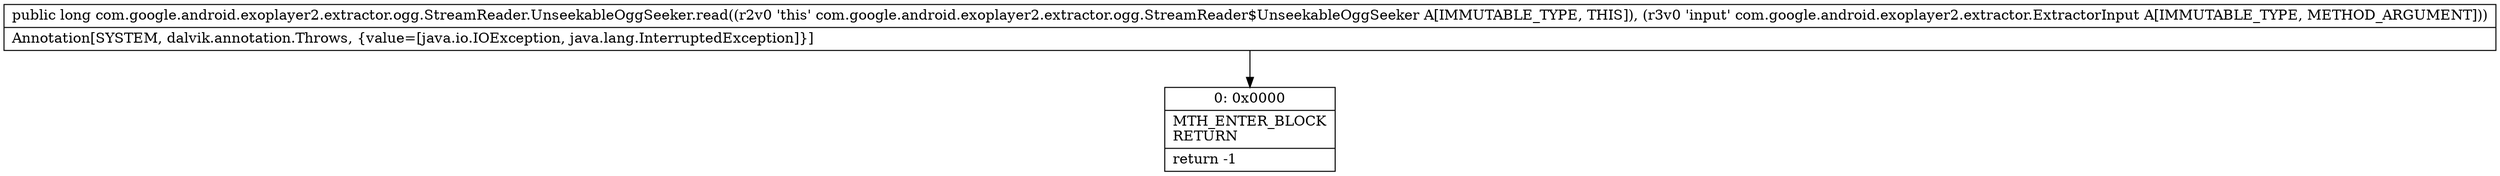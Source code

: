 digraph "CFG forcom.google.android.exoplayer2.extractor.ogg.StreamReader.UnseekableOggSeeker.read(Lcom\/google\/android\/exoplayer2\/extractor\/ExtractorInput;)J" {
Node_0 [shape=record,label="{0\:\ 0x0000|MTH_ENTER_BLOCK\lRETURN\l|return \-1\l}"];
MethodNode[shape=record,label="{public long com.google.android.exoplayer2.extractor.ogg.StreamReader.UnseekableOggSeeker.read((r2v0 'this' com.google.android.exoplayer2.extractor.ogg.StreamReader$UnseekableOggSeeker A[IMMUTABLE_TYPE, THIS]), (r3v0 'input' com.google.android.exoplayer2.extractor.ExtractorInput A[IMMUTABLE_TYPE, METHOD_ARGUMENT]))  | Annotation[SYSTEM, dalvik.annotation.Throws, \{value=[java.io.IOException, java.lang.InterruptedException]\}]\l}"];
MethodNode -> Node_0;
}

